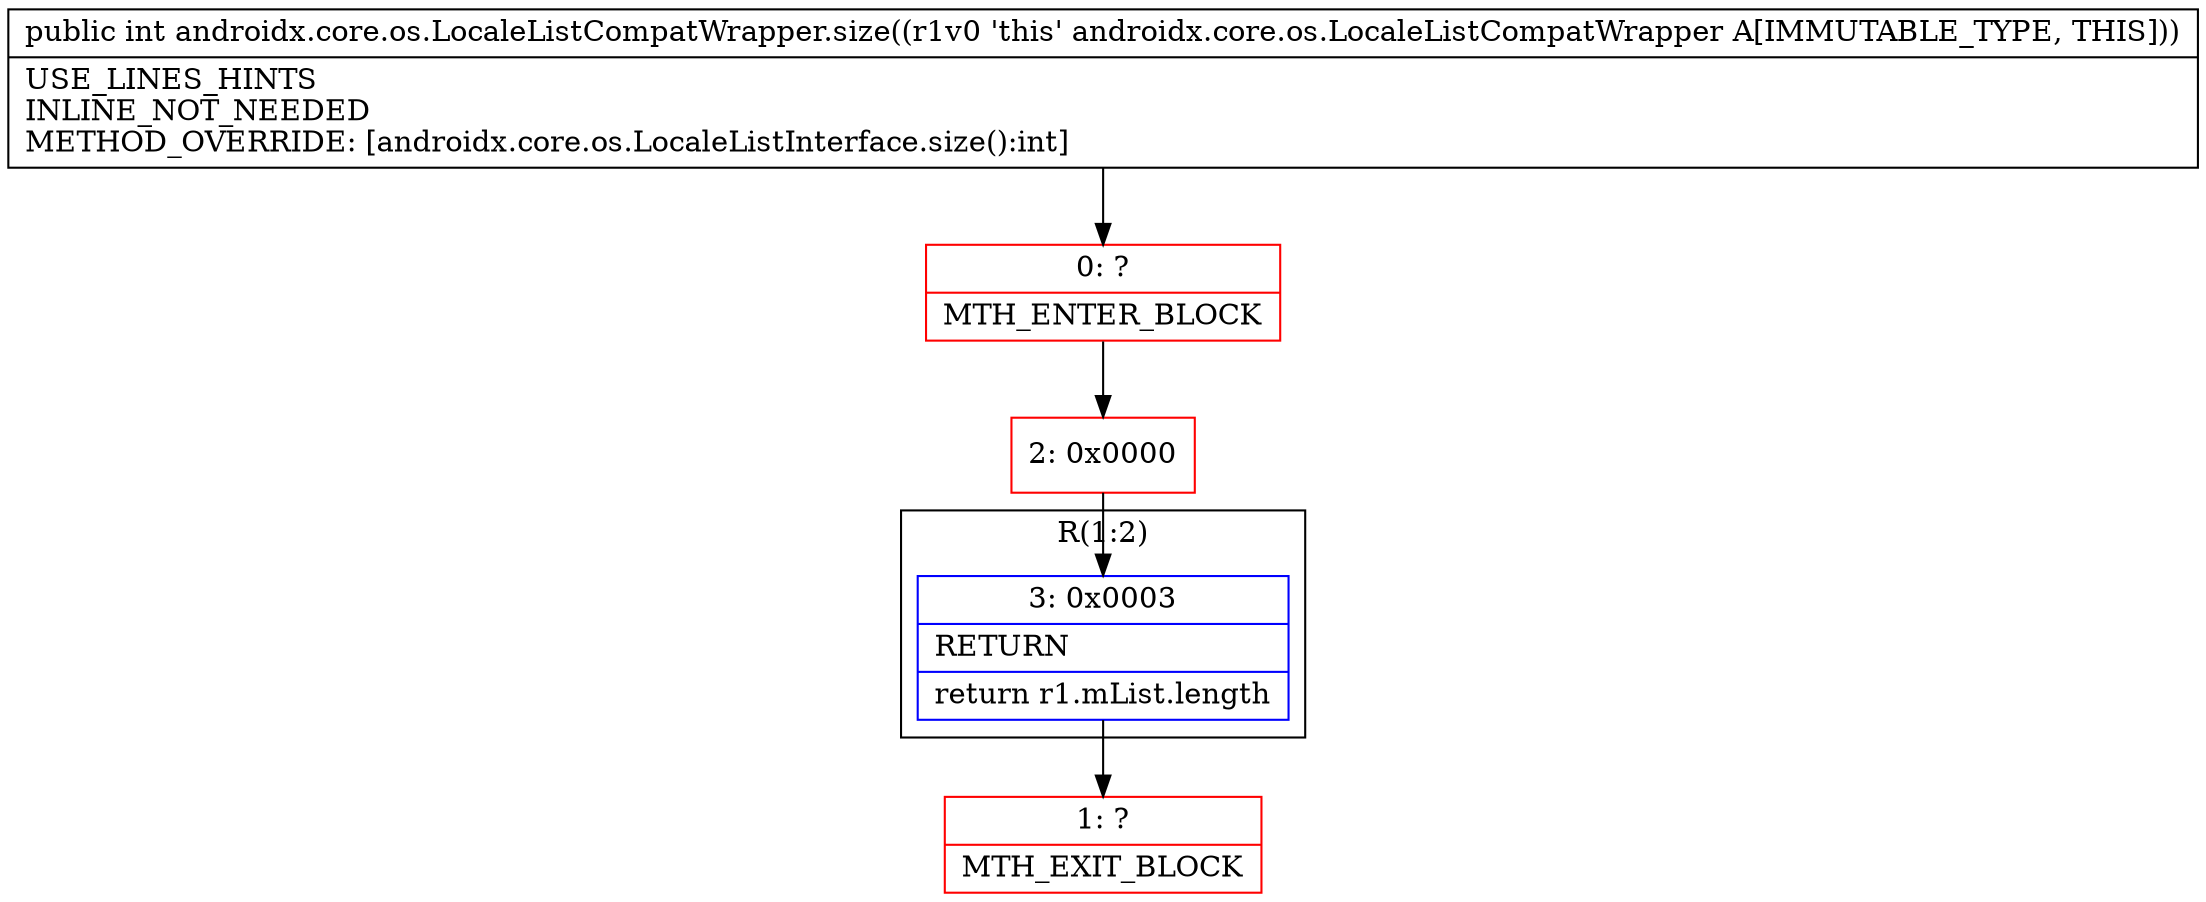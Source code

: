 digraph "CFG forandroidx.core.os.LocaleListCompatWrapper.size()I" {
subgraph cluster_Region_322214944 {
label = "R(1:2)";
node [shape=record,color=blue];
Node_3 [shape=record,label="{3\:\ 0x0003|RETURN\l|return r1.mList.length\l}"];
}
Node_0 [shape=record,color=red,label="{0\:\ ?|MTH_ENTER_BLOCK\l}"];
Node_2 [shape=record,color=red,label="{2\:\ 0x0000}"];
Node_1 [shape=record,color=red,label="{1\:\ ?|MTH_EXIT_BLOCK\l}"];
MethodNode[shape=record,label="{public int androidx.core.os.LocaleListCompatWrapper.size((r1v0 'this' androidx.core.os.LocaleListCompatWrapper A[IMMUTABLE_TYPE, THIS]))  | USE_LINES_HINTS\lINLINE_NOT_NEEDED\lMETHOD_OVERRIDE: [androidx.core.os.LocaleListInterface.size():int]\l}"];
MethodNode -> Node_0;Node_3 -> Node_1;
Node_0 -> Node_2;
Node_2 -> Node_3;
}

